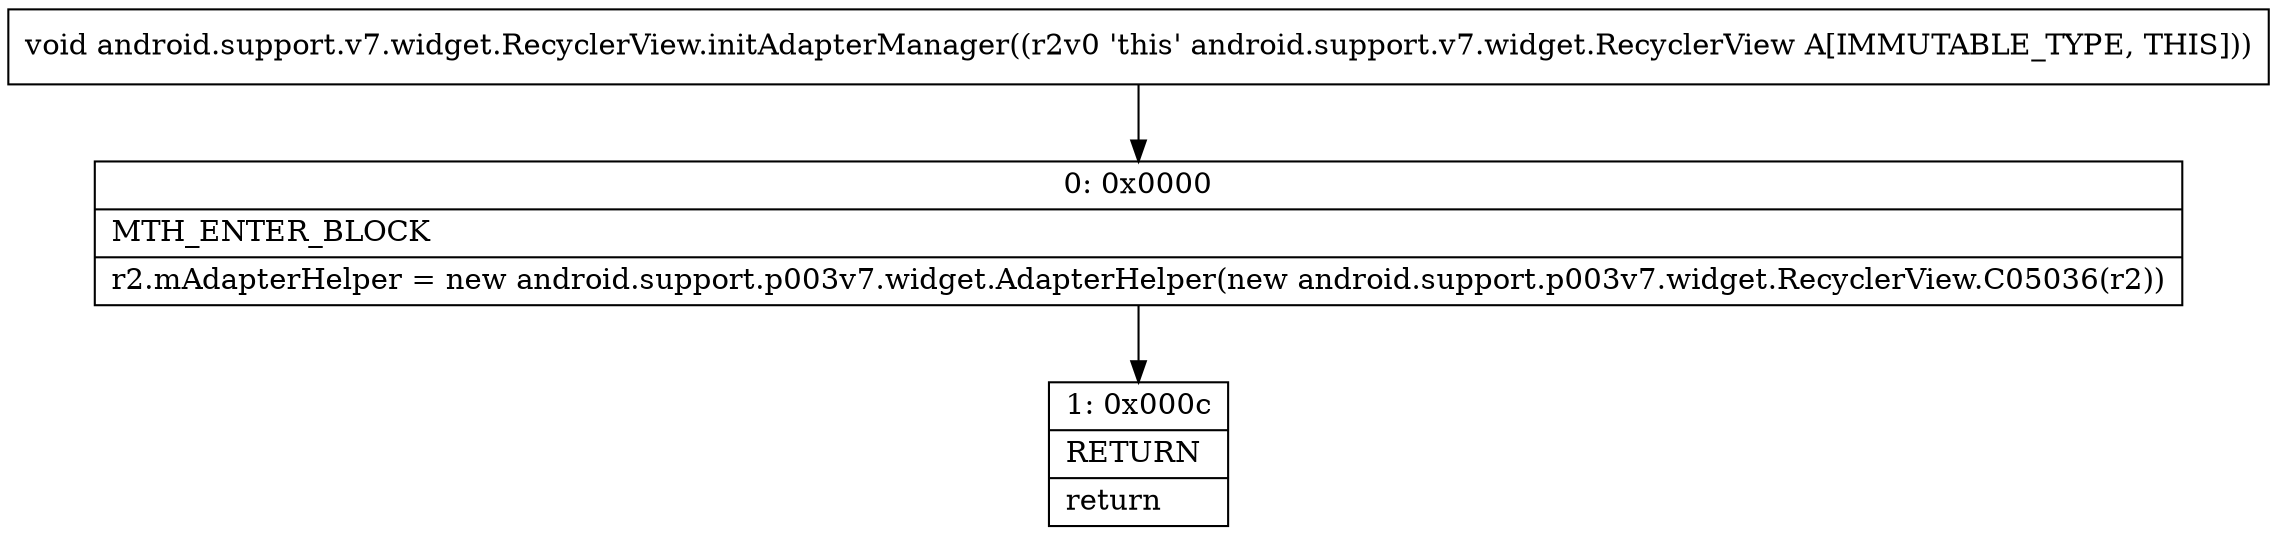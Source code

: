digraph "CFG forandroid.support.v7.widget.RecyclerView.initAdapterManager()V" {
Node_0 [shape=record,label="{0\:\ 0x0000|MTH_ENTER_BLOCK\l|r2.mAdapterHelper = new android.support.p003v7.widget.AdapterHelper(new android.support.p003v7.widget.RecyclerView.C05036(r2))\l}"];
Node_1 [shape=record,label="{1\:\ 0x000c|RETURN\l|return\l}"];
MethodNode[shape=record,label="{void android.support.v7.widget.RecyclerView.initAdapterManager((r2v0 'this' android.support.v7.widget.RecyclerView A[IMMUTABLE_TYPE, THIS])) }"];
MethodNode -> Node_0;
Node_0 -> Node_1;
}


